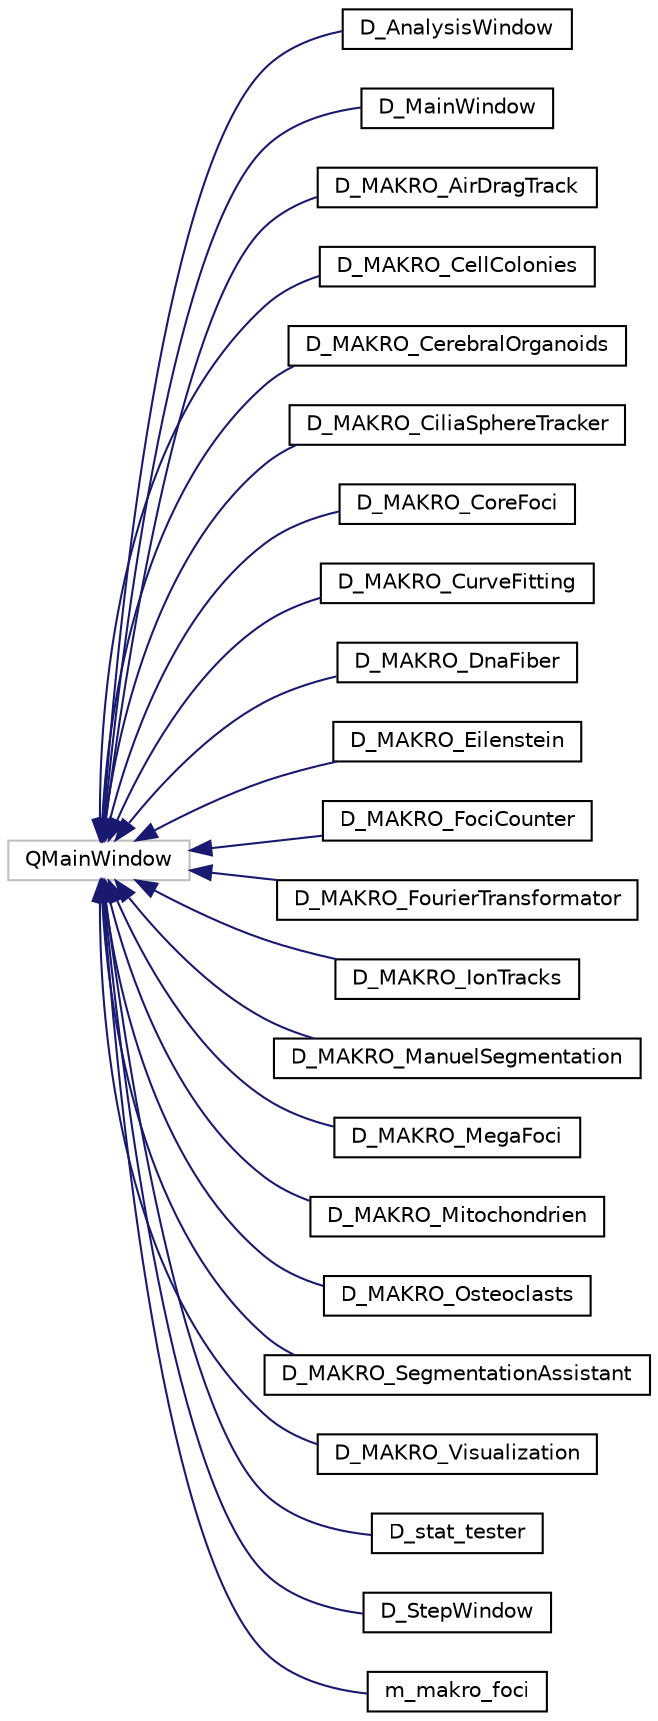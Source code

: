 digraph "Graphical Class Hierarchy"
{
 // LATEX_PDF_SIZE
  edge [fontname="Helvetica",fontsize="10",labelfontname="Helvetica",labelfontsize="10"];
  node [fontname="Helvetica",fontsize="10",shape=record];
  rankdir="LR";
  Node7 [label="QMainWindow",height=0.2,width=0.4,color="grey75", fillcolor="white", style="filled",tooltip=" "];
  Node7 -> Node0 [dir="back",color="midnightblue",fontsize="10",style="solid",fontname="Helvetica"];
  Node0 [label="D_AnalysisWindow",height=0.2,width=0.4,color="black", fillcolor="white", style="filled",URL="$class_d___analysis_window.html",tooltip="The D_AnalysisWindow class is made for GUI based custom analysis of images."];
  Node7 -> Node9 [dir="back",color="midnightblue",fontsize="10",style="solid",fontname="Helvetica"];
  Node9 [label="D_MainWindow",height=0.2,width=0.4,color="black", fillcolor="white", style="filled",URL="$class_d___main_window.html",tooltip=" "];
  Node7 -> Node10 [dir="back",color="midnightblue",fontsize="10",style="solid",fontname="Helvetica"];
  Node10 [label="D_MAKRO_AirDragTrack",height=0.2,width=0.4,color="black", fillcolor="white", style="filled",URL="$class_d___m_a_k_r_o___air_drag_track.html",tooltip=" "];
  Node7 -> Node11 [dir="back",color="midnightblue",fontsize="10",style="solid",fontname="Helvetica"];
  Node11 [label="D_MAKRO_CellColonies",height=0.2,width=0.4,color="black", fillcolor="white", style="filled",URL="$class_d___m_a_k_r_o___cell_colonies.html",tooltip=" "];
  Node7 -> Node12 [dir="back",color="midnightblue",fontsize="10",style="solid",fontname="Helvetica"];
  Node12 [label="D_MAKRO_CerebralOrganoids",height=0.2,width=0.4,color="black", fillcolor="white", style="filled",URL="$class_d___m_a_k_r_o___cerebral_organoids.html",tooltip=" "];
  Node7 -> Node13 [dir="back",color="midnightblue",fontsize="10",style="solid",fontname="Helvetica"];
  Node13 [label="D_MAKRO_CiliaSphereTracker",height=0.2,width=0.4,color="black", fillcolor="white", style="filled",URL="$class_d___m_a_k_r_o___cilia_sphere_tracker.html",tooltip=" "];
  Node7 -> Node14 [dir="back",color="midnightblue",fontsize="10",style="solid",fontname="Helvetica"];
  Node14 [label="D_MAKRO_CoreFoci",height=0.2,width=0.4,color="black", fillcolor="white", style="filled",URL="$class_d___m_a_k_r_o___core_foci.html",tooltip=" "];
  Node7 -> Node15 [dir="back",color="midnightblue",fontsize="10",style="solid",fontname="Helvetica"];
  Node15 [label="D_MAKRO_CurveFitting",height=0.2,width=0.4,color="black", fillcolor="white", style="filled",URL="$class_d___m_a_k_r_o___curve_fitting.html",tooltip=" "];
  Node7 -> Node16 [dir="back",color="midnightblue",fontsize="10",style="solid",fontname="Helvetica"];
  Node16 [label="D_MAKRO_DnaFiber",height=0.2,width=0.4,color="black", fillcolor="white", style="filled",URL="$class_d___m_a_k_r_o___dna_fiber.html",tooltip=" "];
  Node7 -> Node17 [dir="back",color="midnightblue",fontsize="10",style="solid",fontname="Helvetica"];
  Node17 [label="D_MAKRO_Eilenstein",height=0.2,width=0.4,color="black", fillcolor="white", style="filled",URL="$class_d___m_a_k_r_o___eilenstein.html",tooltip=" "];
  Node7 -> Node18 [dir="back",color="midnightblue",fontsize="10",style="solid",fontname="Helvetica"];
  Node18 [label="D_MAKRO_FociCounter",height=0.2,width=0.4,color="black", fillcolor="white", style="filled",URL="$class_d___m_a_k_r_o___foci_counter.html",tooltip=" "];
  Node7 -> Node19 [dir="back",color="midnightblue",fontsize="10",style="solid",fontname="Helvetica"];
  Node19 [label="D_MAKRO_FourierTransformator",height=0.2,width=0.4,color="black", fillcolor="white", style="filled",URL="$class_d___m_a_k_r_o___fourier_transformator.html",tooltip=" "];
  Node7 -> Node20 [dir="back",color="midnightblue",fontsize="10",style="solid",fontname="Helvetica"];
  Node20 [label="D_MAKRO_IonTracks",height=0.2,width=0.4,color="black", fillcolor="white", style="filled",URL="$class_d___m_a_k_r_o___ion_tracks.html",tooltip=" "];
  Node7 -> Node21 [dir="back",color="midnightblue",fontsize="10",style="solid",fontname="Helvetica"];
  Node21 [label="D_MAKRO_ManuelSegmentation",height=0.2,width=0.4,color="black", fillcolor="white", style="filled",URL="$class_d___m_a_k_r_o___manuel_segmentation.html",tooltip=" "];
  Node7 -> Node22 [dir="back",color="midnightblue",fontsize="10",style="solid",fontname="Helvetica"];
  Node22 [label="D_MAKRO_MegaFoci",height=0.2,width=0.4,color="black", fillcolor="white", style="filled",URL="$class_d___m_a_k_r_o___mega_foci.html",tooltip=" "];
  Node7 -> Node23 [dir="back",color="midnightblue",fontsize="10",style="solid",fontname="Helvetica"];
  Node23 [label="D_MAKRO_Mitochondrien",height=0.2,width=0.4,color="black", fillcolor="white", style="filled",URL="$class_d___m_a_k_r_o___mitochondrien.html",tooltip=" "];
  Node7 -> Node24 [dir="back",color="midnightblue",fontsize="10",style="solid",fontname="Helvetica"];
  Node24 [label="D_MAKRO_Osteoclasts",height=0.2,width=0.4,color="black", fillcolor="white", style="filled",URL="$class_d___m_a_k_r_o___osteoclasts.html",tooltip=" "];
  Node7 -> Node25 [dir="back",color="midnightblue",fontsize="10",style="solid",fontname="Helvetica"];
  Node25 [label="D_MAKRO_SegmentationAssistant",height=0.2,width=0.4,color="black", fillcolor="white", style="filled",URL="$class_d___m_a_k_r_o___segmentation_assistant.html",tooltip=" "];
  Node7 -> Node26 [dir="back",color="midnightblue",fontsize="10",style="solid",fontname="Helvetica"];
  Node26 [label="D_MAKRO_Visualization",height=0.2,width=0.4,color="black", fillcolor="white", style="filled",URL="$class_d___m_a_k_r_o___visualization.html",tooltip=" "];
  Node7 -> Node27 [dir="back",color="midnightblue",fontsize="10",style="solid",fontname="Helvetica"];
  Node27 [label="D_stat_tester",height=0.2,width=0.4,color="black", fillcolor="white", style="filled",URL="$class_d__stat__tester.html",tooltip=" "];
  Node7 -> Node28 [dir="back",color="midnightblue",fontsize="10",style="solid",fontname="Helvetica"];
  Node28 [label="D_StepWindow",height=0.2,width=0.4,color="black", fillcolor="white", style="filled",URL="$class_d___step_window.html",tooltip=" "];
  Node7 -> Node29 [dir="back",color="midnightblue",fontsize="10",style="solid",fontname="Helvetica"];
  Node29 [label="m_makro_foci",height=0.2,width=0.4,color="black", fillcolor="white", style="filled",URL="$classm__makro__foci.html",tooltip=" "];
}
